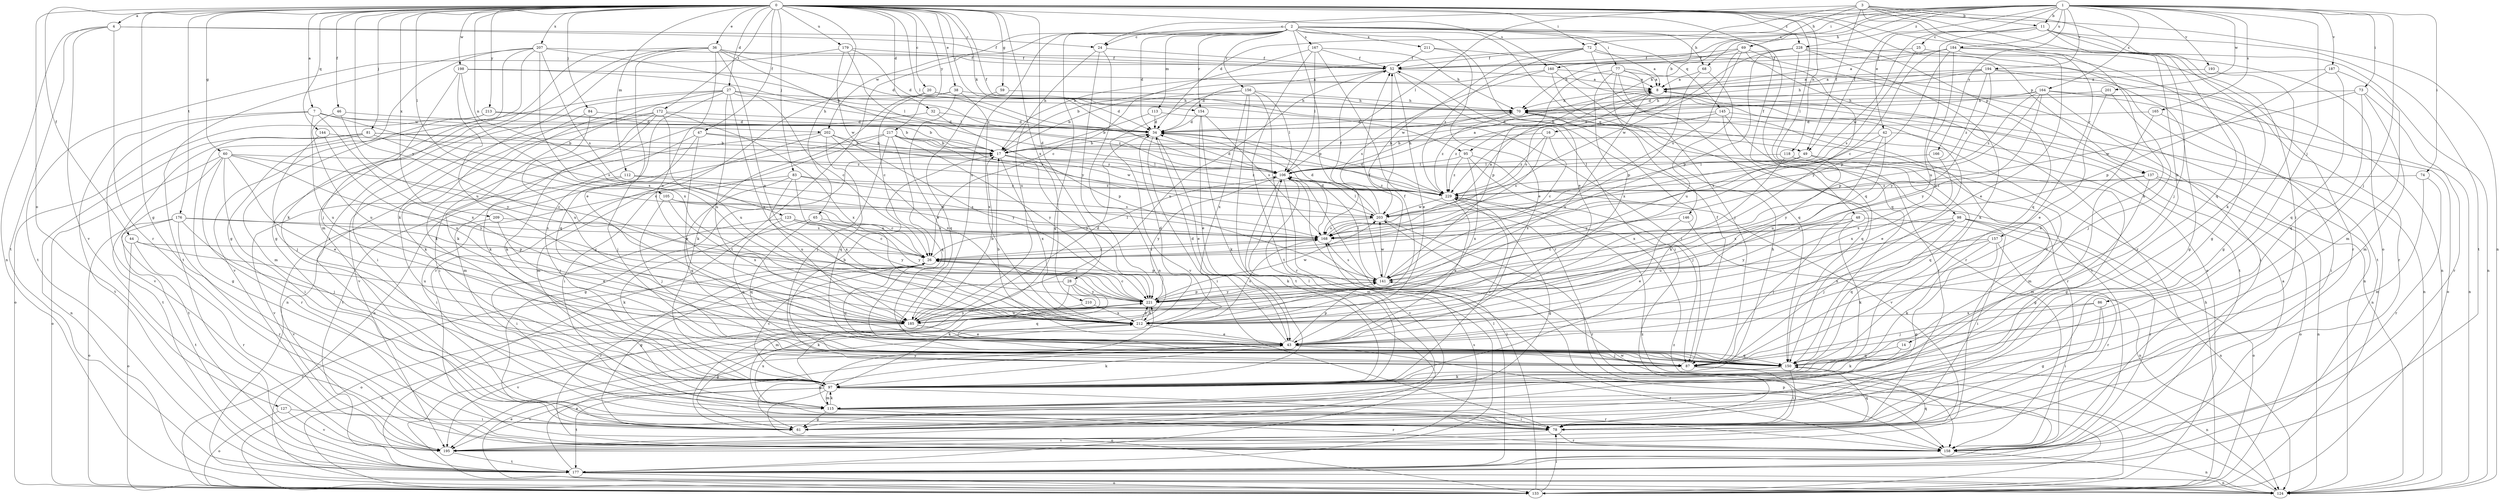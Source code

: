 strict digraph  {
0;
1;
2;
3;
4;
7;
8;
11;
14;
16;
17;
20;
24;
25;
26;
27;
28;
32;
34;
36;
38;
42;
43;
44;
46;
47;
48;
49;
52;
59;
60;
61;
65;
68;
69;
70;
72;
73;
74;
77;
78;
81;
83;
84;
86;
87;
95;
97;
98;
105;
106;
112;
113;
115;
118;
123;
124;
127;
133;
137;
141;
144;
145;
146;
150;
154;
156;
157;
158;
160;
164;
165;
166;
167;
168;
172;
176;
177;
179;
184;
185;
187;
193;
194;
195;
198;
201;
202;
203;
207;
209;
210;
211;
212;
213;
217;
221;
228;
229;
0 -> 4  [label=a];
0 -> 7  [label=a];
0 -> 20  [label=c];
0 -> 27  [label=d];
0 -> 28  [label=d];
0 -> 32  [label=d];
0 -> 36  [label=e];
0 -> 38  [label=e];
0 -> 44  [label=f];
0 -> 46  [label=f];
0 -> 47  [label=f];
0 -> 48  [label=f];
0 -> 49  [label=f];
0 -> 59  [label=g];
0 -> 60  [label=g];
0 -> 61  [label=g];
0 -> 65  [label=h];
0 -> 72  [label=i];
0 -> 81  [label=j];
0 -> 83  [label=j];
0 -> 84  [label=j];
0 -> 95  [label=k];
0 -> 98  [label=l];
0 -> 105  [label=l];
0 -> 106  [label=l];
0 -> 112  [label=m];
0 -> 118  [label=n];
0 -> 123  [label=n];
0 -> 124  [label=n];
0 -> 127  [label=o];
0 -> 133  [label=o];
0 -> 137  [label=p];
0 -> 144  [label=q];
0 -> 154  [label=r];
0 -> 160  [label=s];
0 -> 172  [label=t];
0 -> 176  [label=t];
0 -> 179  [label=u];
0 -> 198  [label=w];
0 -> 207  [label=x];
0 -> 209  [label=x];
0 -> 210  [label=x];
0 -> 213  [label=y];
0 -> 217  [label=y];
0 -> 221  [label=y];
0 -> 228  [label=z];
1 -> 11  [label=b];
1 -> 24  [label=c];
1 -> 34  [label=d];
1 -> 42  [label=e];
1 -> 49  [label=f];
1 -> 68  [label=h];
1 -> 72  [label=i];
1 -> 73  [label=i];
1 -> 74  [label=i];
1 -> 86  [label=j];
1 -> 87  [label=j];
1 -> 95  [label=k];
1 -> 160  [label=s];
1 -> 164  [label=s];
1 -> 165  [label=s];
1 -> 166  [label=s];
1 -> 184  [label=u];
1 -> 187  [label=v];
1 -> 193  [label=v];
1 -> 194  [label=v];
1 -> 201  [label=w];
1 -> 228  [label=z];
2 -> 24  [label=c];
2 -> 34  [label=d];
2 -> 43  [label=e];
2 -> 61  [label=g];
2 -> 68  [label=h];
2 -> 77  [label=i];
2 -> 113  [label=m];
2 -> 137  [label=p];
2 -> 141  [label=p];
2 -> 145  [label=q];
2 -> 146  [label=q];
2 -> 150  [label=q];
2 -> 154  [label=r];
2 -> 156  [label=r];
2 -> 167  [label=s];
2 -> 177  [label=t];
2 -> 185  [label=u];
2 -> 202  [label=w];
2 -> 211  [label=x];
3 -> 11  [label=b];
3 -> 14  [label=b];
3 -> 16  [label=b];
3 -> 49  [label=f];
3 -> 69  [label=h];
3 -> 78  [label=i];
3 -> 97  [label=k];
3 -> 106  [label=l];
3 -> 157  [label=r];
4 -> 24  [label=c];
4 -> 52  [label=f];
4 -> 124  [label=n];
4 -> 158  [label=r];
4 -> 177  [label=t];
4 -> 195  [label=v];
7 -> 17  [label=b];
7 -> 168  [label=s];
7 -> 177  [label=t];
7 -> 185  [label=u];
7 -> 195  [label=v];
7 -> 202  [label=w];
7 -> 212  [label=x];
8 -> 70  [label=h];
8 -> 124  [label=n];
8 -> 168  [label=s];
8 -> 185  [label=u];
11 -> 25  [label=c];
11 -> 87  [label=j];
11 -> 97  [label=k];
11 -> 150  [label=q];
11 -> 177  [label=t];
11 -> 185  [label=u];
11 -> 203  [label=w];
14 -> 97  [label=k];
14 -> 150  [label=q];
16 -> 17  [label=b];
16 -> 26  [label=c];
16 -> 168  [label=s];
16 -> 229  [label=z];
17 -> 61  [label=g];
17 -> 106  [label=l];
17 -> 212  [label=x];
17 -> 221  [label=y];
17 -> 229  [label=z];
20 -> 26  [label=c];
20 -> 34  [label=d];
20 -> 70  [label=h];
20 -> 97  [label=k];
24 -> 52  [label=f];
24 -> 124  [label=n];
24 -> 185  [label=u];
24 -> 221  [label=y];
25 -> 52  [label=f];
25 -> 158  [label=r];
25 -> 168  [label=s];
26 -> 61  [label=g];
26 -> 106  [label=l];
26 -> 141  [label=p];
26 -> 150  [label=q];
26 -> 158  [label=r];
26 -> 168  [label=s];
27 -> 26  [label=c];
27 -> 70  [label=h];
27 -> 78  [label=i];
27 -> 97  [label=k];
27 -> 150  [label=q];
27 -> 185  [label=u];
27 -> 195  [label=v];
27 -> 212  [label=x];
27 -> 229  [label=z];
28 -> 97  [label=k];
28 -> 115  [label=m];
28 -> 133  [label=o];
28 -> 150  [label=q];
28 -> 221  [label=y];
32 -> 34  [label=d];
32 -> 97  [label=k];
32 -> 141  [label=p];
34 -> 17  [label=b];
34 -> 43  [label=e];
34 -> 78  [label=i];
36 -> 17  [label=b];
36 -> 34  [label=d];
36 -> 43  [label=e];
36 -> 52  [label=f];
36 -> 61  [label=g];
36 -> 78  [label=i];
36 -> 97  [label=k];
36 -> 185  [label=u];
36 -> 212  [label=x];
38 -> 43  [label=e];
38 -> 70  [label=h];
38 -> 97  [label=k];
38 -> 158  [label=r];
38 -> 212  [label=x];
42 -> 17  [label=b];
42 -> 43  [label=e];
42 -> 168  [label=s];
42 -> 185  [label=u];
42 -> 221  [label=y];
43 -> 17  [label=b];
43 -> 34  [label=d];
43 -> 61  [label=g];
43 -> 87  [label=j];
43 -> 97  [label=k];
43 -> 141  [label=p];
43 -> 150  [label=q];
43 -> 158  [label=r];
44 -> 26  [label=c];
44 -> 133  [label=o];
44 -> 158  [label=r];
44 -> 185  [label=u];
46 -> 34  [label=d];
46 -> 185  [label=u];
46 -> 221  [label=y];
47 -> 17  [label=b];
47 -> 43  [label=e];
47 -> 87  [label=j];
47 -> 115  [label=m];
47 -> 229  [label=z];
48 -> 87  [label=j];
48 -> 97  [label=k];
48 -> 124  [label=n];
48 -> 168  [label=s];
48 -> 221  [label=y];
49 -> 61  [label=g];
49 -> 106  [label=l];
49 -> 212  [label=x];
49 -> 221  [label=y];
52 -> 8  [label=a];
52 -> 17  [label=b];
52 -> 43  [label=e];
52 -> 78  [label=i];
52 -> 185  [label=u];
59 -> 70  [label=h];
59 -> 150  [label=q];
60 -> 26  [label=c];
60 -> 43  [label=e];
60 -> 78  [label=i];
60 -> 106  [label=l];
60 -> 133  [label=o];
60 -> 158  [label=r];
60 -> 177  [label=t];
60 -> 221  [label=y];
65 -> 97  [label=k];
65 -> 150  [label=q];
65 -> 168  [label=s];
65 -> 221  [label=y];
68 -> 8  [label=a];
68 -> 141  [label=p];
68 -> 185  [label=u];
69 -> 52  [label=f];
69 -> 70  [label=h];
69 -> 150  [label=q];
69 -> 168  [label=s];
69 -> 203  [label=w];
69 -> 221  [label=y];
70 -> 34  [label=d];
70 -> 97  [label=k];
70 -> 158  [label=r];
70 -> 229  [label=z];
72 -> 8  [label=a];
72 -> 17  [label=b];
72 -> 52  [label=f];
72 -> 158  [label=r];
72 -> 195  [label=v];
72 -> 203  [label=w];
72 -> 229  [label=z];
73 -> 70  [label=h];
73 -> 115  [label=m];
73 -> 150  [label=q];
73 -> 158  [label=r];
73 -> 203  [label=w];
74 -> 115  [label=m];
74 -> 158  [label=r];
74 -> 229  [label=z];
77 -> 8  [label=a];
77 -> 87  [label=j];
77 -> 124  [label=n];
77 -> 141  [label=p];
77 -> 150  [label=q];
77 -> 177  [label=t];
77 -> 212  [label=x];
78 -> 150  [label=q];
78 -> 158  [label=r];
78 -> 195  [label=v];
81 -> 17  [label=b];
81 -> 26  [label=c];
81 -> 61  [label=g];
81 -> 124  [label=n];
81 -> 177  [label=t];
81 -> 229  [label=z];
83 -> 78  [label=i];
83 -> 150  [label=q];
83 -> 168  [label=s];
83 -> 185  [label=u];
83 -> 212  [label=x];
83 -> 229  [label=z];
84 -> 34  [label=d];
84 -> 97  [label=k];
84 -> 185  [label=u];
86 -> 61  [label=g];
86 -> 78  [label=i];
86 -> 87  [label=j];
86 -> 212  [label=x];
87 -> 17  [label=b];
87 -> 52  [label=f];
87 -> 78  [label=i];
87 -> 124  [label=n];
95 -> 87  [label=j];
95 -> 106  [label=l];
95 -> 195  [label=v];
95 -> 212  [label=x];
95 -> 229  [label=z];
97 -> 26  [label=c];
97 -> 70  [label=h];
97 -> 106  [label=l];
97 -> 115  [label=m];
97 -> 133  [label=o];
97 -> 158  [label=r];
97 -> 177  [label=t];
97 -> 195  [label=v];
97 -> 229  [label=z];
98 -> 78  [label=i];
98 -> 87  [label=j];
98 -> 133  [label=o];
98 -> 150  [label=q];
98 -> 158  [label=r];
98 -> 168  [label=s];
98 -> 185  [label=u];
105 -> 26  [label=c];
105 -> 87  [label=j];
105 -> 203  [label=w];
105 -> 212  [label=x];
106 -> 8  [label=a];
106 -> 34  [label=d];
106 -> 70  [label=h];
106 -> 97  [label=k];
106 -> 115  [label=m];
106 -> 195  [label=v];
106 -> 221  [label=y];
106 -> 229  [label=z];
112 -> 87  [label=j];
112 -> 168  [label=s];
112 -> 195  [label=v];
112 -> 229  [label=z];
113 -> 17  [label=b];
113 -> 34  [label=d];
113 -> 87  [label=j];
115 -> 61  [label=g];
115 -> 78  [label=i];
115 -> 97  [label=k];
115 -> 158  [label=r];
115 -> 212  [label=x];
115 -> 221  [label=y];
118 -> 106  [label=l];
118 -> 115  [label=m];
118 -> 150  [label=q];
118 -> 212  [label=x];
123 -> 26  [label=c];
123 -> 78  [label=i];
123 -> 150  [label=q];
123 -> 168  [label=s];
123 -> 221  [label=y];
124 -> 229  [label=z];
127 -> 78  [label=i];
127 -> 133  [label=o];
127 -> 195  [label=v];
133 -> 26  [label=c];
133 -> 43  [label=e];
133 -> 70  [label=h];
133 -> 78  [label=i];
133 -> 106  [label=l];
133 -> 141  [label=p];
133 -> 203  [label=w];
137 -> 61  [label=g];
137 -> 115  [label=m];
137 -> 124  [label=n];
137 -> 133  [label=o];
137 -> 229  [label=z];
141 -> 26  [label=c];
141 -> 52  [label=f];
141 -> 106  [label=l];
141 -> 168  [label=s];
141 -> 203  [label=w];
141 -> 221  [label=y];
144 -> 17  [label=b];
144 -> 87  [label=j];
144 -> 185  [label=u];
145 -> 34  [label=d];
145 -> 78  [label=i];
145 -> 124  [label=n];
145 -> 150  [label=q];
145 -> 229  [label=z];
146 -> 43  [label=e];
146 -> 124  [label=n];
146 -> 168  [label=s];
150 -> 78  [label=i];
150 -> 97  [label=k];
154 -> 34  [label=d];
154 -> 43  [label=e];
154 -> 97  [label=k];
154 -> 168  [label=s];
156 -> 17  [label=b];
156 -> 70  [label=h];
156 -> 106  [label=l];
156 -> 158  [label=r];
156 -> 177  [label=t];
156 -> 195  [label=v];
156 -> 212  [label=x];
157 -> 26  [label=c];
157 -> 61  [label=g];
157 -> 97  [label=k];
157 -> 158  [label=r];
157 -> 212  [label=x];
158 -> 124  [label=n];
160 -> 8  [label=a];
160 -> 34  [label=d];
160 -> 158  [label=r];
160 -> 168  [label=s];
160 -> 177  [label=t];
164 -> 17  [label=b];
164 -> 70  [label=h];
164 -> 78  [label=i];
164 -> 124  [label=n];
164 -> 133  [label=o];
164 -> 141  [label=p];
164 -> 221  [label=y];
164 -> 229  [label=z];
165 -> 34  [label=d];
165 -> 43  [label=e];
165 -> 78  [label=i];
166 -> 106  [label=l];
166 -> 212  [label=x];
167 -> 26  [label=c];
167 -> 52  [label=f];
167 -> 70  [label=h];
167 -> 106  [label=l];
167 -> 158  [label=r];
167 -> 177  [label=t];
168 -> 8  [label=a];
168 -> 26  [label=c];
168 -> 34  [label=d];
172 -> 34  [label=d];
172 -> 78  [label=i];
172 -> 97  [label=k];
172 -> 124  [label=n];
172 -> 185  [label=u];
172 -> 195  [label=v];
172 -> 212  [label=x];
176 -> 87  [label=j];
176 -> 133  [label=o];
176 -> 141  [label=p];
176 -> 158  [label=r];
176 -> 168  [label=s];
176 -> 177  [label=t];
177 -> 8  [label=a];
177 -> 43  [label=e];
177 -> 106  [label=l];
177 -> 124  [label=n];
177 -> 133  [label=o];
177 -> 229  [label=z];
179 -> 34  [label=d];
179 -> 52  [label=f];
179 -> 106  [label=l];
179 -> 177  [label=t];
179 -> 203  [label=w];
184 -> 8  [label=a];
184 -> 26  [label=c];
184 -> 43  [label=e];
184 -> 52  [label=f];
184 -> 61  [label=g];
184 -> 124  [label=n];
184 -> 141  [label=p];
184 -> 212  [label=x];
185 -> 17  [label=b];
185 -> 34  [label=d];
185 -> 43  [label=e];
185 -> 195  [label=v];
185 -> 221  [label=y];
187 -> 8  [label=a];
187 -> 115  [label=m];
187 -> 141  [label=p];
187 -> 150  [label=q];
193 -> 8  [label=a];
193 -> 61  [label=g];
194 -> 8  [label=a];
194 -> 34  [label=d];
194 -> 61  [label=g];
194 -> 70  [label=h];
194 -> 158  [label=r];
194 -> 221  [label=y];
194 -> 229  [label=z];
195 -> 150  [label=q];
195 -> 168  [label=s];
195 -> 177  [label=t];
198 -> 8  [label=a];
198 -> 87  [label=j];
198 -> 106  [label=l];
198 -> 185  [label=u];
198 -> 212  [label=x];
201 -> 43  [label=e];
201 -> 70  [label=h];
201 -> 87  [label=j];
202 -> 17  [label=b];
202 -> 115  [label=m];
202 -> 150  [label=q];
202 -> 177  [label=t];
202 -> 212  [label=x];
202 -> 221  [label=y];
203 -> 34  [label=d];
203 -> 52  [label=f];
203 -> 106  [label=l];
203 -> 158  [label=r];
203 -> 168  [label=s];
207 -> 52  [label=f];
207 -> 61  [label=g];
207 -> 97  [label=k];
207 -> 115  [label=m];
207 -> 168  [label=s];
207 -> 177  [label=t];
207 -> 212  [label=x];
207 -> 229  [label=z];
209 -> 43  [label=e];
209 -> 168  [label=s];
209 -> 195  [label=v];
210 -> 97  [label=k];
210 -> 212  [label=x];
211 -> 43  [label=e];
211 -> 52  [label=f];
211 -> 133  [label=o];
212 -> 34  [label=d];
212 -> 43  [label=e];
212 -> 52  [label=f];
212 -> 61  [label=g];
212 -> 168  [label=s];
212 -> 221  [label=y];
213 -> 17  [label=b];
213 -> 34  [label=d];
213 -> 115  [label=m];
213 -> 133  [label=o];
217 -> 17  [label=b];
217 -> 78  [label=i];
217 -> 87  [label=j];
217 -> 124  [label=n];
217 -> 150  [label=q];
217 -> 203  [label=w];
217 -> 221  [label=y];
217 -> 229  [label=z];
221 -> 26  [label=c];
221 -> 133  [label=o];
221 -> 141  [label=p];
221 -> 185  [label=u];
221 -> 203  [label=w];
221 -> 212  [label=x];
228 -> 52  [label=f];
228 -> 97  [label=k];
228 -> 124  [label=n];
228 -> 141  [label=p];
228 -> 150  [label=q];
228 -> 177  [label=t];
228 -> 229  [label=z];
229 -> 34  [label=d];
229 -> 43  [label=e];
229 -> 61  [label=g];
229 -> 203  [label=w];
}
